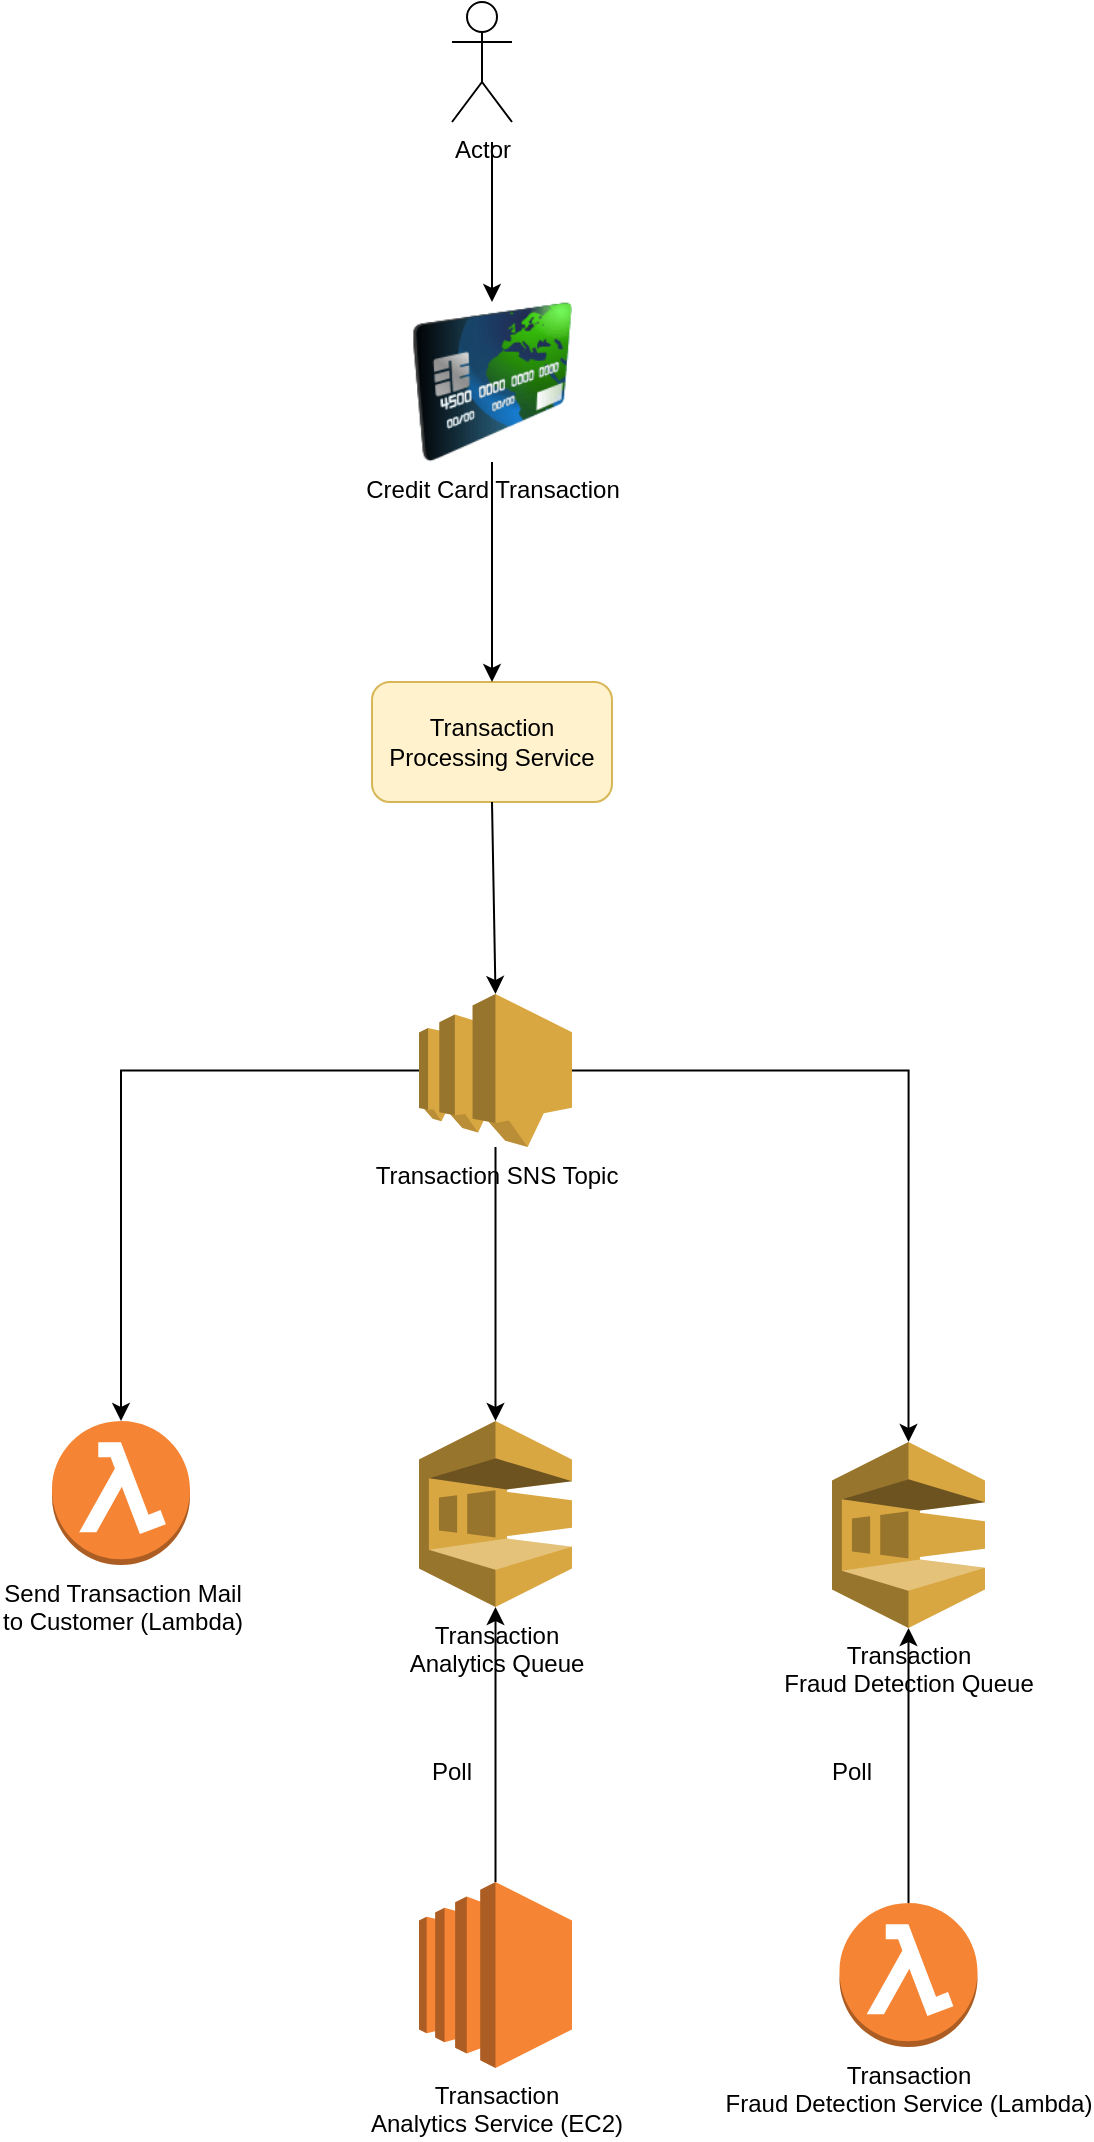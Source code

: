 <mxfile version="20.3.0" type="device"><diagram id="jM9DbcQUthM_D59hzvDb" name="Page-1"><mxGraphModel dx="946" dy="578" grid="1" gridSize="10" guides="1" tooltips="1" connect="1" arrows="1" fold="1" page="1" pageScale="1" pageWidth="827" pageHeight="1169" math="0" shadow="0"><root><mxCell id="0"/><mxCell id="1" parent="0"/><mxCell id="7YGImrswCQrrPHVyEjjW-1" value="Credit Card Transaction" style="image;html=1;image=img/lib/clip_art/finance/Credit_Card_128x128.png" vertex="1" parent="1"><mxGeometry x="380" y="200" width="80" height="80" as="geometry"/></mxCell><mxCell id="7YGImrswCQrrPHVyEjjW-2" value="Actor" style="shape=umlActor;verticalLabelPosition=bottom;verticalAlign=top;html=1;outlineConnect=0;" vertex="1" parent="1"><mxGeometry x="400" y="50" width="30" height="60" as="geometry"/></mxCell><mxCell id="7YGImrswCQrrPHVyEjjW-3" value="" style="endArrow=classic;html=1;rounded=0;" edge="1" parent="1" target="7YGImrswCQrrPHVyEjjW-1"><mxGeometry width="50" height="50" relative="1" as="geometry"><mxPoint x="420" y="120" as="sourcePoint"/><mxPoint x="440" y="270" as="targetPoint"/></mxGeometry></mxCell><mxCell id="7YGImrswCQrrPHVyEjjW-4" value="Transaction Processing Service" style="rounded=1;whiteSpace=wrap;html=1;fillColor=#fff2cc;strokeColor=#d6b656;" vertex="1" parent="1"><mxGeometry x="360" y="390" width="120" height="60" as="geometry"/></mxCell><mxCell id="7YGImrswCQrrPHVyEjjW-5" value="" style="endArrow=classic;html=1;rounded=0;exitX=0.5;exitY=1;exitDx=0;exitDy=0;entryX=0.5;entryY=0;entryDx=0;entryDy=0;" edge="1" parent="1" source="7YGImrswCQrrPHVyEjjW-1" target="7YGImrswCQrrPHVyEjjW-4"><mxGeometry width="50" height="50" relative="1" as="geometry"><mxPoint x="390" y="320" as="sourcePoint"/><mxPoint x="440" y="270" as="targetPoint"/></mxGeometry></mxCell><mxCell id="7YGImrswCQrrPHVyEjjW-6" value="Transaction SNS Topic" style="outlineConnect=0;dashed=0;verticalLabelPosition=bottom;verticalAlign=top;align=center;html=1;shape=mxgraph.aws3.sns;fillColor=#D9A741;gradientColor=none;" vertex="1" parent="1"><mxGeometry x="383.5" y="546" width="76.5" height="76.5" as="geometry"/></mxCell><mxCell id="7YGImrswCQrrPHVyEjjW-7" value="" style="endArrow=classic;html=1;rounded=0;entryX=0.5;entryY=0;entryDx=0;entryDy=0;entryPerimeter=0;" edge="1" parent="1" target="7YGImrswCQrrPHVyEjjW-6"><mxGeometry width="50" height="50" relative="1" as="geometry"><mxPoint x="420" y="450" as="sourcePoint"/><mxPoint x="440" y="420" as="targetPoint"/></mxGeometry></mxCell><mxCell id="7YGImrswCQrrPHVyEjjW-8" value="Send Transaction Mail &lt;br&gt;to Customer (Lambda)" style="outlineConnect=0;dashed=0;verticalLabelPosition=bottom;verticalAlign=top;align=center;html=1;shape=mxgraph.aws3.lambda_function;fillColor=#F58534;gradientColor=none;" vertex="1" parent="1"><mxGeometry x="200" y="759.5" width="69" height="72" as="geometry"/></mxCell><mxCell id="7YGImrswCQrrPHVyEjjW-9" value="" style="endArrow=classic;html=1;rounded=0;edgeStyle=orthogonalEdgeStyle;" edge="1" parent="1" source="7YGImrswCQrrPHVyEjjW-6" target="7YGImrswCQrrPHVyEjjW-8"><mxGeometry width="50" height="50" relative="1" as="geometry"><mxPoint x="390" y="620" as="sourcePoint"/><mxPoint x="440" y="570" as="targetPoint"/></mxGeometry></mxCell><mxCell id="7YGImrswCQrrPHVyEjjW-10" value="Transaction &lt;br&gt;Analytics Queue" style="outlineConnect=0;dashed=0;verticalLabelPosition=bottom;verticalAlign=top;align=center;html=1;shape=mxgraph.aws3.sqs;fillColor=#D9A741;gradientColor=none;" vertex="1" parent="1"><mxGeometry x="383.5" y="759.5" width="76.5" height="93" as="geometry"/></mxCell><mxCell id="7YGImrswCQrrPHVyEjjW-11" value="" style="endArrow=classic;html=1;rounded=0;entryX=0.5;entryY=0;entryDx=0;entryDy=0;entryPerimeter=0;" edge="1" parent="1" source="7YGImrswCQrrPHVyEjjW-6" target="7YGImrswCQrrPHVyEjjW-10"><mxGeometry width="50" height="50" relative="1" as="geometry"><mxPoint x="390" y="750" as="sourcePoint"/><mxPoint x="440" y="700" as="targetPoint"/></mxGeometry></mxCell><mxCell id="7YGImrswCQrrPHVyEjjW-12" value="Transaction &lt;br&gt;Fraud Detection Queue" style="outlineConnect=0;dashed=0;verticalLabelPosition=bottom;verticalAlign=top;align=center;html=1;shape=mxgraph.aws3.sqs;fillColor=#D9A741;gradientColor=none;" vertex="1" parent="1"><mxGeometry x="590" y="770" width="76.5" height="93" as="geometry"/></mxCell><mxCell id="7YGImrswCQrrPHVyEjjW-13" value="" style="endArrow=classic;html=1;rounded=0;exitX=1;exitY=0.5;exitDx=0;exitDy=0;exitPerimeter=0;entryX=0.5;entryY=0;entryDx=0;entryDy=0;entryPerimeter=0;edgeStyle=orthogonalEdgeStyle;" edge="1" parent="1" source="7YGImrswCQrrPHVyEjjW-6" target="7YGImrswCQrrPHVyEjjW-12"><mxGeometry width="50" height="50" relative="1" as="geometry"><mxPoint x="390" y="750" as="sourcePoint"/><mxPoint x="440" y="700" as="targetPoint"/></mxGeometry></mxCell><mxCell id="7YGImrswCQrrPHVyEjjW-15" value="Transaction &lt;br&gt;Analytics Service (EC2)" style="outlineConnect=0;dashed=0;verticalLabelPosition=bottom;verticalAlign=top;align=center;html=1;shape=mxgraph.aws3.ec2;fillColor=#F58534;gradientColor=none;" vertex="1" parent="1"><mxGeometry x="383.5" y="990" width="76.5" height="93" as="geometry"/></mxCell><mxCell id="7YGImrswCQrrPHVyEjjW-16" value="" style="endArrow=classic;html=1;rounded=0;entryX=0.5;entryY=1;entryDx=0;entryDy=0;entryPerimeter=0;" edge="1" parent="1" source="7YGImrswCQrrPHVyEjjW-15" target="7YGImrswCQrrPHVyEjjW-10"><mxGeometry width="50" height="50" relative="1" as="geometry"><mxPoint x="390" y="860" as="sourcePoint"/><mxPoint x="440" y="810" as="targetPoint"/></mxGeometry></mxCell><mxCell id="7YGImrswCQrrPHVyEjjW-17" value="Poll" style="text;html=1;strokeColor=none;fillColor=none;align=center;verticalAlign=middle;whiteSpace=wrap;rounded=0;" vertex="1" parent="1"><mxGeometry x="370" y="920" width="60" height="30" as="geometry"/></mxCell><mxCell id="7YGImrswCQrrPHVyEjjW-18" value="" style="endArrow=classic;html=1;rounded=0;exitX=0.5;exitY=0;exitDx=0;exitDy=0;exitPerimeter=0;entryX=0.5;entryY=1;entryDx=0;entryDy=0;entryPerimeter=0;" edge="1" parent="1" source="7YGImrswCQrrPHVyEjjW-19" target="7YGImrswCQrrPHVyEjjW-12"><mxGeometry width="50" height="50" relative="1" as="geometry"><mxPoint x="628.25" y="990" as="sourcePoint"/><mxPoint x="440" y="810" as="targetPoint"/></mxGeometry></mxCell><mxCell id="7YGImrswCQrrPHVyEjjW-19" value="Transaction&lt;br&gt;Fraud Detection Service (Lambda)" style="outlineConnect=0;dashed=0;verticalLabelPosition=bottom;verticalAlign=top;align=center;html=1;shape=mxgraph.aws3.lambda_function;fillColor=#F58534;gradientColor=none;" vertex="1" parent="1"><mxGeometry x="593.75" y="1000.5" width="69" height="72" as="geometry"/></mxCell><mxCell id="7YGImrswCQrrPHVyEjjW-20" value="Poll" style="text;html=1;strokeColor=none;fillColor=none;align=center;verticalAlign=middle;whiteSpace=wrap;rounded=0;" vertex="1" parent="1"><mxGeometry x="570" y="920" width="60" height="30" as="geometry"/></mxCell></root></mxGraphModel></diagram></mxfile>